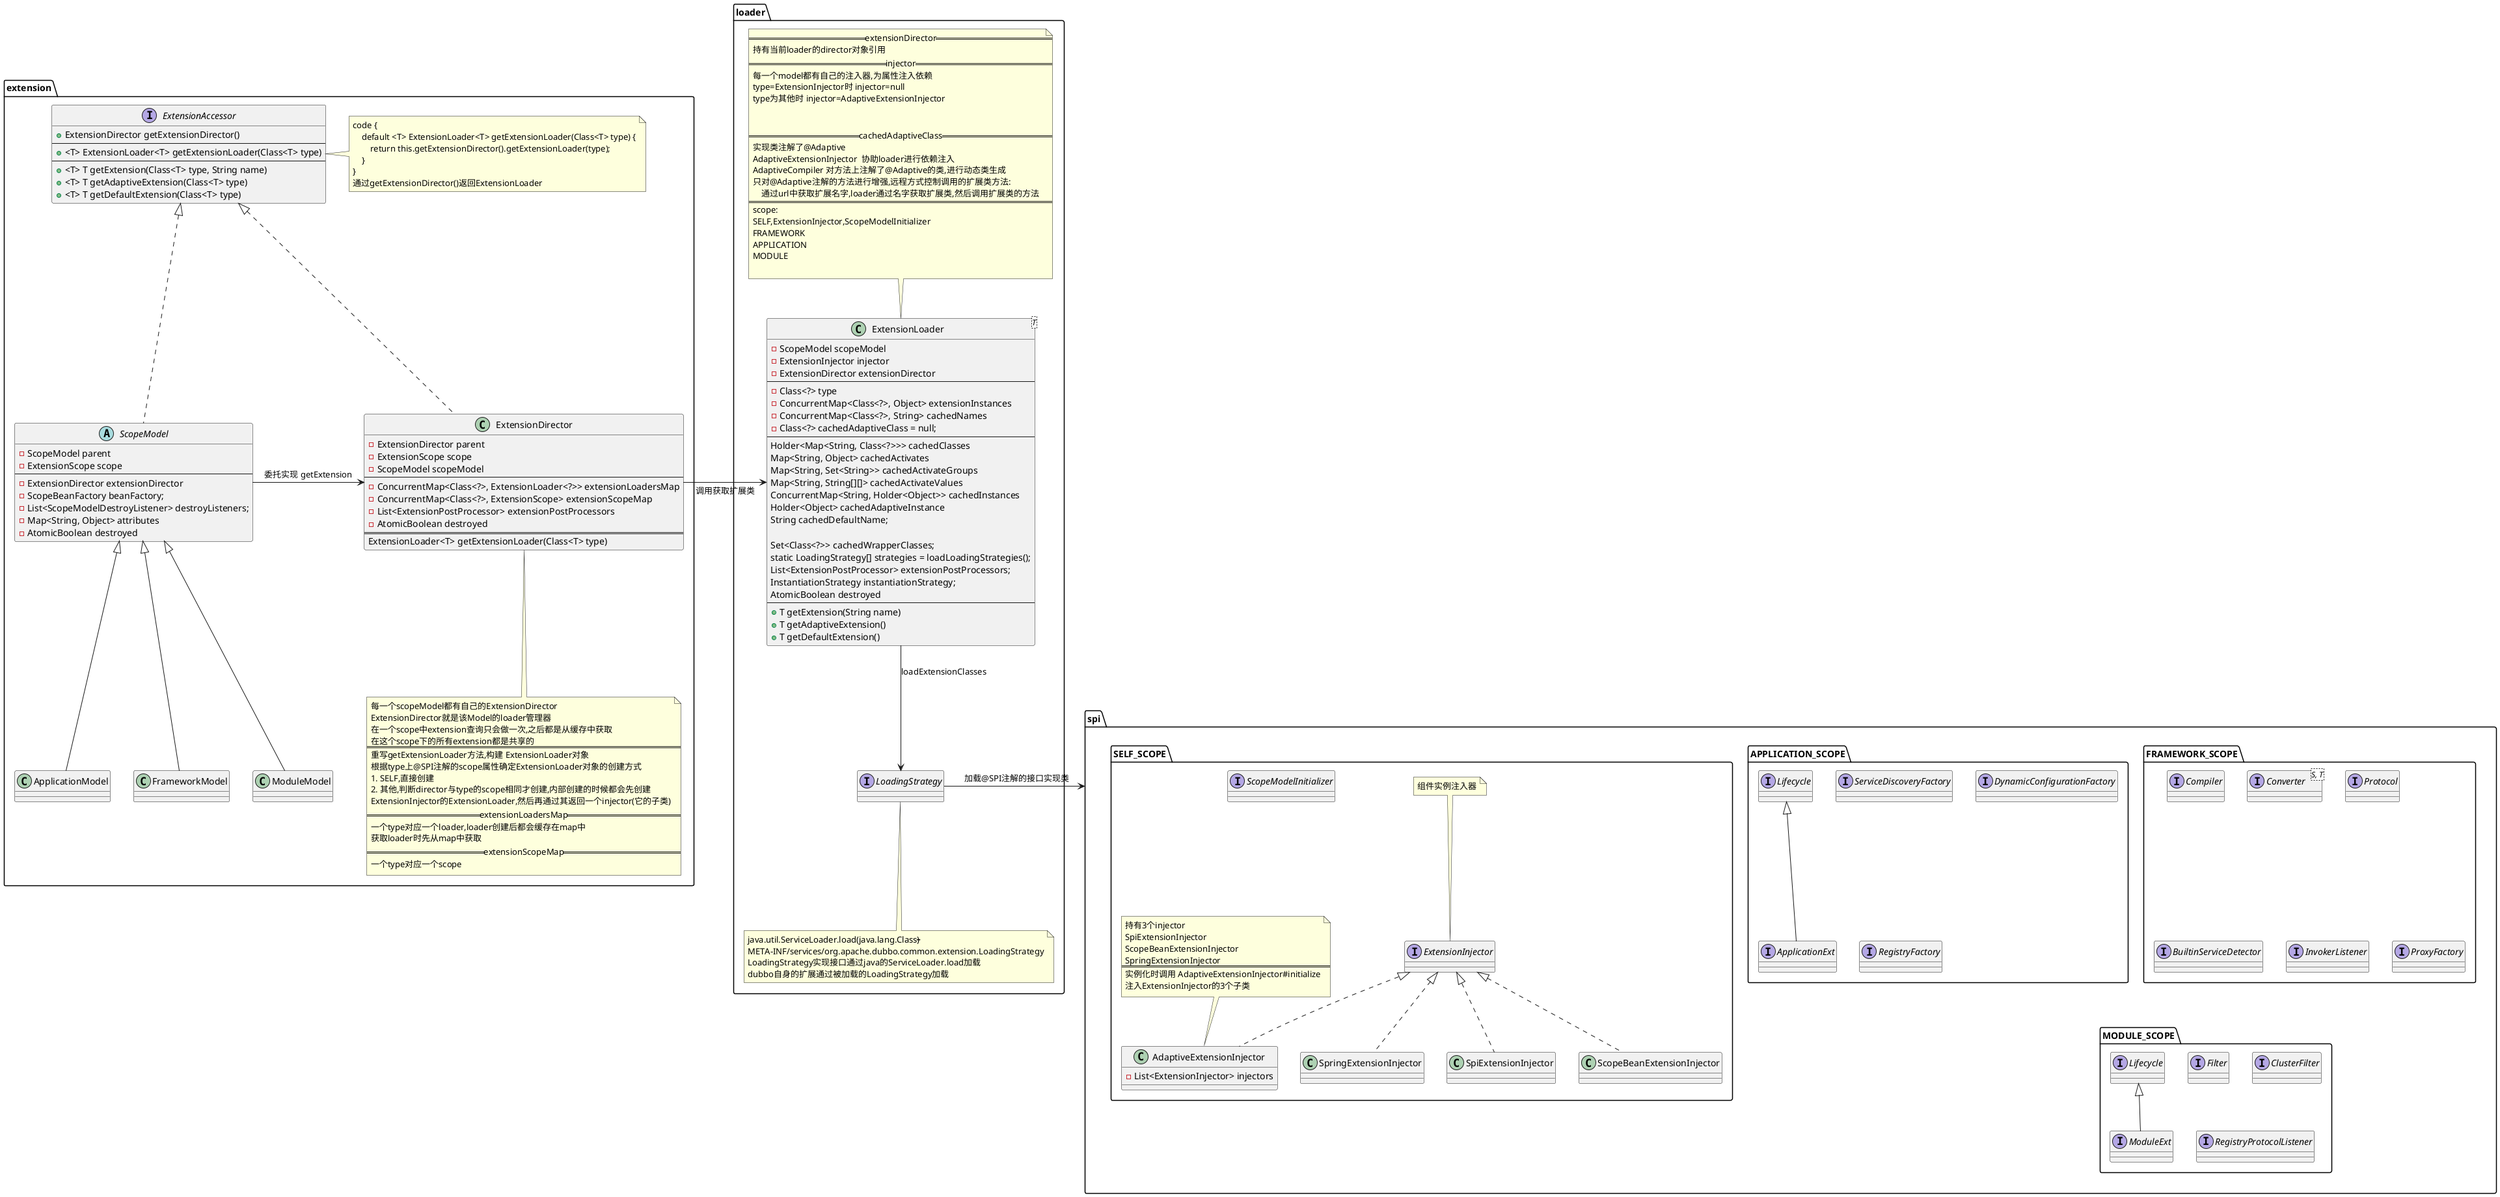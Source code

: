 @startuml
'https://plantuml.com/sequence-diagram


namespace spi {
    namespace FRAMEWORK_SCOPE {
        interface Compiler
        interface Converter<S, T>
        interface Protocol
        interface BuiltinServiceDetector
        interface InvokerListener
        interface ProxyFactory
    }
    namespace APPLICATION_SCOPE {
        interface ApplicationExt extends Lifecycle
        interface ServiceDiscoveryFactory
        interface DynamicConfigurationFactory
        interface RegistryFactory
    }
    namespace MODULE_SCOPE {
        interface Filter
        interface ClusterFilter
        interface RegistryProtocolListener
        interface ModuleExt extends Lifecycle
    }

    namespace SELF_SCOPE {
        interface ExtensionInjector
        note top of ExtensionInjector
        组件实例注入器
        end note
        class SpiExtensionInjector implements ExtensionInjector
        class ScopeBeanExtensionInjector implements ExtensionInjector
        class SpringExtensionInjector implements ExtensionInjector
        class AdaptiveExtensionInjector implements ExtensionInjector{
            - List<ExtensionInjector> injectors
        }
        note top of AdaptiveExtensionInjector
        持有3个injector
        SpiExtensionInjector
        ScopeBeanExtensionInjector
        SpringExtensionInjector
        ===
        实例化时调用 AdaptiveExtensionInjector#initialize
        注入ExtensionInjector的3个子类
        end note
        interface ScopeModelInitializer

    }




}
namespace extension{
    interface ExtensionAccessor {
        + ExtensionDirector getExtensionDirector()
        ---
        + <T> ExtensionLoader<T> getExtensionLoader(Class<T> type)
        ---
        + <T> T getExtension(Class<T> type, String name)
        + <T> T getAdaptiveExtension(Class<T> type)
        + <T> T getDefaultExtension(Class<T> type)
    }
    note right of ExtensionAccessor
    code {
        default <T> ExtensionLoader<T> getExtensionLoader(Class<T> type) {
            return this.getExtensionDirector().getExtensionLoader(type);
        }
    }
    通过getExtensionDirector()返回ExtensionLoader
    end note
    abstract class ScopeModel implements ExtensionAccessor {
        - ScopeModel parent
        - ExtensionScope scope
        ---
        - ExtensionDirector extensionDirector
        - ScopeBeanFactory beanFactory;
        - List<ScopeModelDestroyListener> destroyListeners;
        - Map<String, Object> attributes
        - AtomicBoolean destroyed
    }
    class ApplicationModel extends ScopeModel
    class FrameworkModel extends ScopeModel
    class ModuleModel extends ScopeModel
    class ExtensionDirector implements ExtensionAccessor {
        - ExtensionDirector parent
        - ExtensionScope scope
        - ScopeModel scopeModel
        ---
        - ConcurrentMap<Class<?>, ExtensionLoader<?>> extensionLoadersMap
        - ConcurrentMap<Class<?>, ExtensionScope> extensionScopeMap
        - List<ExtensionPostProcessor> extensionPostProcessors
        - AtomicBoolean destroyed
        ===
        ExtensionLoader<T> getExtensionLoader(Class<T> type)
    }
    note bottom of ExtensionDirector
    每一个scopeModel都有自己的ExtensionDirector
    ExtensionDirector就是该Model的loader管理器
    在一个scope中extension查询只会做一次,之后都是从缓存中获取
    在这个scope下的所有extension都是共享的
    ===
    重写getExtensionLoader方法,构建 ExtensionLoader对象
    根据type上@SPI注解的scope属性确定ExtensionLoader对象的创建方式
    # SELF,直接创建
    # 其他,判断director与type的scope相同才创建,内部创建的时候都会先创建
    ExtensionInjector的ExtensionLoader,然后再通过其返回一个injector(它的子类)
    ==extensionLoadersMap==
    一个type对应一个loader,loader创建后都会缓存在map中
    获取loader时先从map中获取
    ==extensionScopeMap==
    一个type对应一个scope
    end note

    ScopeModel -r--> ExtensionDirector : 委托实现 getExtension
}
namespace loader {
    class ExtensionLoader<T> {
        - ScopeModel scopeModel
        - ExtensionInjector injector
        - ExtensionDirector extensionDirector
        ---
        - Class<?> type
        - ConcurrentMap<Class<?>, Object> extensionInstances
        - ConcurrentMap<Class<?>, String> cachedNames
        - Class<?> cachedAdaptiveClass = null;
        ---
        Holder<Map<String, Class<?>>> cachedClasses
        Map<String, Object> cachedActivates
        Map<String, Set<String>> cachedActivateGroups
        Map<String, String[][]> cachedActivateValues
        ConcurrentMap<String, Holder<Object>> cachedInstances
        Holder<Object> cachedAdaptiveInstance
        String cachedDefaultName;

        Set<Class<?>> cachedWrapperClasses;
        static LoadingStrategy[] strategies = loadLoadingStrategies();
        List<ExtensionPostProcessor> extensionPostProcessors;
        InstantiationStrategy instantiationStrategy;
        AtomicBoolean destroyed
    ---
        + T getExtension(String name)
        + T getAdaptiveExtension()
        + T getDefaultExtension()
    }
    note top of ExtensionLoader
    ==extensionDirector==
    持有当前loader的director对象引用
    ==injector==
    每一个model都有自己的注入器,为属性注入依赖
    type=ExtensionInjector时 injector=null
    type为其他时 injector=AdaptiveExtensionInjector


    ==cachedAdaptiveClass==
    实现类注解了@Adaptive
    AdaptiveExtensionInjector  协助loader进行依赖注入
    AdaptiveCompiler 对方法上注解了@Adaptive的类,进行动态类生成
    只对@Adaptive注解的方法进行增强,远程方式控制调用的扩展类方法:
        通过url中获取扩展名字,loader通过名字获取扩展类,然后调用扩展类的方法
    ===
    scope:
    SELF,ExtensionInjector,ScopeModelInitializer
    FRAMEWORK
    APPLICATION
    MODULE

    end note
    interface LoadingStrategy
    note bottom of LoadingStrategy
    java.util.ServiceLoader.load(java.lang.Class<S>)
    META-INF/services/org.apache.dubbo.common.extension.LoadingStrategy
    LoadingStrategy实现接口通过java的ServiceLoader.load加载
    dubbo自身的扩展通过被加载的LoadingStrategy加载
    end note
    ExtensionLoader --> LoadingStrategy : loadExtensionClasses
}
extension.ExtensionDirector -r---> loader.ExtensionLoader : 调用获取扩展类
loader.LoadingStrategy -r--> spi : 加载@SPI注解的接口实现类
@enduml